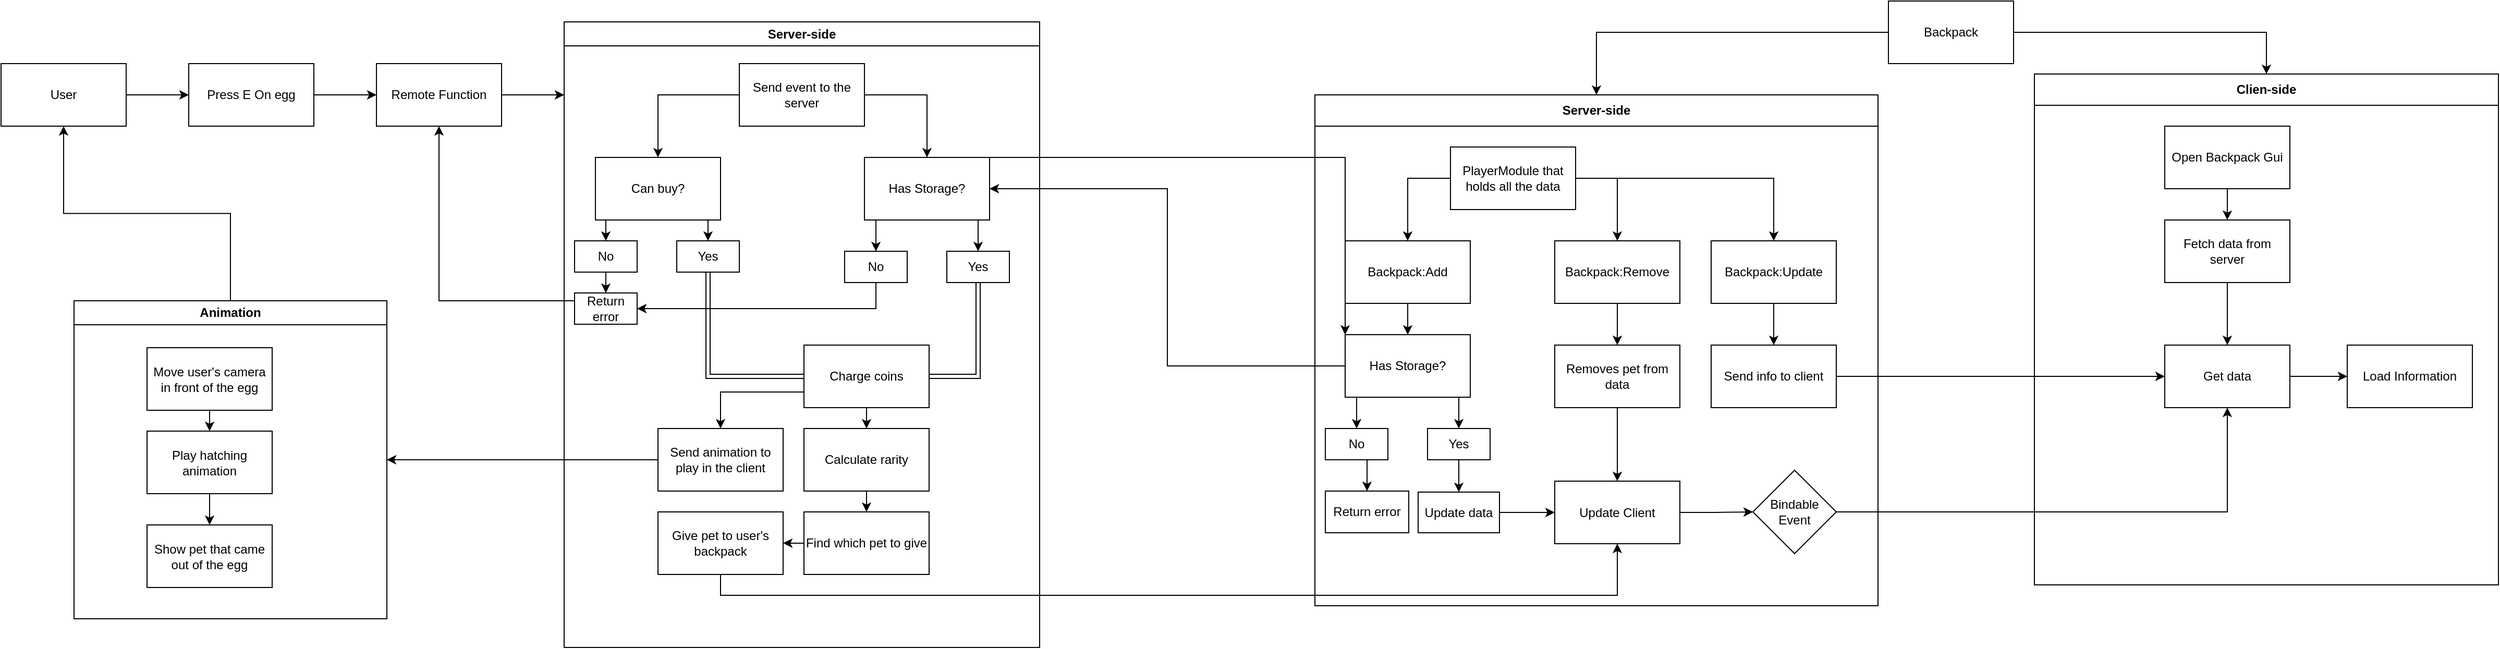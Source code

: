 <mxfile version="23.1.5" type="device">
  <diagram id="C5RBs43oDa-KdzZeNtuy" name="Page-1">
    <mxGraphModel dx="1793" dy="1055" grid="1" gridSize="10" guides="1" tooltips="1" connect="1" arrows="1" fold="1" page="1" pageScale="1" pageWidth="827" pageHeight="1169" math="0" shadow="0">
      <root>
        <mxCell id="WIyWlLk6GJQsqaUBKTNV-0" />
        <mxCell id="WIyWlLk6GJQsqaUBKTNV-1" parent="WIyWlLk6GJQsqaUBKTNV-0" />
        <mxCell id="LYepQbH3oenBu2mSsEh7-3" style="edgeStyle=orthogonalEdgeStyle;rounded=0;orthogonalLoop=1;jettySize=auto;html=1;exitX=1;exitY=0.5;exitDx=0;exitDy=0;" parent="WIyWlLk6GJQsqaUBKTNV-1" source="LYepQbH3oenBu2mSsEh7-1" target="LYepQbH3oenBu2mSsEh7-2" edge="1">
          <mxGeometry relative="1" as="geometry" />
        </mxCell>
        <mxCell id="LYepQbH3oenBu2mSsEh7-1" value="User" style="rounded=0;whiteSpace=wrap;html=1;" parent="WIyWlLk6GJQsqaUBKTNV-1" vertex="1">
          <mxGeometry x="70" y="80" width="120" height="60" as="geometry" />
        </mxCell>
        <mxCell id="LYepQbH3oenBu2mSsEh7-7" style="edgeStyle=orthogonalEdgeStyle;rounded=0;orthogonalLoop=1;jettySize=auto;html=1;exitX=1;exitY=0.5;exitDx=0;exitDy=0;entryX=0;entryY=0.5;entryDx=0;entryDy=0;" parent="WIyWlLk6GJQsqaUBKTNV-1" source="LYepQbH3oenBu2mSsEh7-2" target="LYepQbH3oenBu2mSsEh7-54" edge="1">
          <mxGeometry relative="1" as="geometry">
            <mxPoint x="450" y="110" as="targetPoint" />
          </mxGeometry>
        </mxCell>
        <mxCell id="LYepQbH3oenBu2mSsEh7-2" value="Press E On egg" style="rounded=0;whiteSpace=wrap;html=1;" parent="WIyWlLk6GJQsqaUBKTNV-1" vertex="1">
          <mxGeometry x="250" y="80" width="120" height="60" as="geometry" />
        </mxCell>
        <mxCell id="LYepQbH3oenBu2mSsEh7-5" value="Server-side" style="swimlane;whiteSpace=wrap;html=1;" parent="WIyWlLk6GJQsqaUBKTNV-1" vertex="1">
          <mxGeometry x="610" y="40" width="456" height="600" as="geometry" />
        </mxCell>
        <mxCell id="LYepQbH3oenBu2mSsEh7-16" style="edgeStyle=orthogonalEdgeStyle;rounded=0;orthogonalLoop=1;jettySize=auto;html=1;exitX=0;exitY=0.5;exitDx=0;exitDy=0;entryX=0.5;entryY=0;entryDx=0;entryDy=0;" parent="LYepQbH3oenBu2mSsEh7-5" source="LYepQbH3oenBu2mSsEh7-6" target="LYepQbH3oenBu2mSsEh7-8" edge="1">
          <mxGeometry relative="1" as="geometry" />
        </mxCell>
        <mxCell id="LYepQbH3oenBu2mSsEh7-19" style="edgeStyle=orthogonalEdgeStyle;rounded=0;orthogonalLoop=1;jettySize=auto;html=1;exitX=1;exitY=0.5;exitDx=0;exitDy=0;entryX=0.5;entryY=0;entryDx=0;entryDy=0;" parent="LYepQbH3oenBu2mSsEh7-5" source="LYepQbH3oenBu2mSsEh7-6" target="LYepQbH3oenBu2mSsEh7-18" edge="1">
          <mxGeometry relative="1" as="geometry" />
        </mxCell>
        <mxCell id="LYepQbH3oenBu2mSsEh7-6" value="Send event to the server" style="rounded=0;whiteSpace=wrap;html=1;" parent="LYepQbH3oenBu2mSsEh7-5" vertex="1">
          <mxGeometry x="168" y="40" width="120" height="60" as="geometry" />
        </mxCell>
        <mxCell id="LYepQbH3oenBu2mSsEh7-11" style="edgeStyle=orthogonalEdgeStyle;rounded=0;orthogonalLoop=1;jettySize=auto;html=1;exitX=0.25;exitY=1;exitDx=0;exitDy=0;entryX=0.5;entryY=0;entryDx=0;entryDy=0;" parent="LYepQbH3oenBu2mSsEh7-5" source="LYepQbH3oenBu2mSsEh7-8" target="LYepQbH3oenBu2mSsEh7-10" edge="1">
          <mxGeometry relative="1" as="geometry" />
        </mxCell>
        <mxCell id="LYepQbH3oenBu2mSsEh7-8" value="Can buy?" style="rounded=0;whiteSpace=wrap;html=1;" parent="LYepQbH3oenBu2mSsEh7-5" vertex="1">
          <mxGeometry x="30" y="130" width="120" height="60" as="geometry" />
        </mxCell>
        <mxCell id="LYepQbH3oenBu2mSsEh7-14" style="edgeStyle=orthogonalEdgeStyle;rounded=0;orthogonalLoop=1;jettySize=auto;html=1;exitX=0.5;exitY=1;exitDx=0;exitDy=0;entryX=0.5;entryY=0;entryDx=0;entryDy=0;" parent="LYepQbH3oenBu2mSsEh7-5" source="LYepQbH3oenBu2mSsEh7-10" target="LYepQbH3oenBu2mSsEh7-13" edge="1">
          <mxGeometry relative="1" as="geometry" />
        </mxCell>
        <mxCell id="LYepQbH3oenBu2mSsEh7-10" value="No" style="rounded=0;whiteSpace=wrap;html=1;" parent="LYepQbH3oenBu2mSsEh7-5" vertex="1">
          <mxGeometry x="10" y="210" width="60" height="30" as="geometry" />
        </mxCell>
        <mxCell id="LYepQbH3oenBu2mSsEh7-12" style="edgeStyle=orthogonalEdgeStyle;rounded=0;orthogonalLoop=1;jettySize=auto;html=1;exitX=0.75;exitY=1;exitDx=0;exitDy=0;entryX=0.5;entryY=0;entryDx=0;entryDy=0;" parent="LYepQbH3oenBu2mSsEh7-5" source="LYepQbH3oenBu2mSsEh7-8" target="LYepQbH3oenBu2mSsEh7-29" edge="1">
          <mxGeometry relative="1" as="geometry">
            <mxPoint x="132" y="207" as="targetPoint" />
          </mxGeometry>
        </mxCell>
        <mxCell id="LYepQbH3oenBu2mSsEh7-13" value="Return error" style="rounded=0;whiteSpace=wrap;html=1;" parent="LYepQbH3oenBu2mSsEh7-5" vertex="1">
          <mxGeometry x="10" y="260" width="60" height="30" as="geometry" />
        </mxCell>
        <mxCell id="LYepQbH3oenBu2mSsEh7-23" style="edgeStyle=orthogonalEdgeStyle;rounded=0;orthogonalLoop=1;jettySize=auto;html=1;exitX=0.25;exitY=1;exitDx=0;exitDy=0;entryX=0.5;entryY=0;entryDx=0;entryDy=0;" parent="LYepQbH3oenBu2mSsEh7-5" source="LYepQbH3oenBu2mSsEh7-18" target="LYepQbH3oenBu2mSsEh7-20" edge="1">
          <mxGeometry relative="1" as="geometry" />
        </mxCell>
        <mxCell id="LYepQbH3oenBu2mSsEh7-24" style="edgeStyle=orthogonalEdgeStyle;rounded=0;orthogonalLoop=1;jettySize=auto;html=1;exitX=0.75;exitY=1;exitDx=0;exitDy=0;entryX=0.5;entryY=0;entryDx=0;entryDy=0;" parent="LYepQbH3oenBu2mSsEh7-5" source="LYepQbH3oenBu2mSsEh7-18" target="LYepQbH3oenBu2mSsEh7-21" edge="1">
          <mxGeometry relative="1" as="geometry" />
        </mxCell>
        <mxCell id="LYepQbH3oenBu2mSsEh7-18" value="Has Storage?" style="rounded=0;whiteSpace=wrap;html=1;" parent="LYepQbH3oenBu2mSsEh7-5" vertex="1">
          <mxGeometry x="288" y="130" width="120" height="60" as="geometry" />
        </mxCell>
        <mxCell id="LYepQbH3oenBu2mSsEh7-27" style="edgeStyle=orthogonalEdgeStyle;rounded=0;orthogonalLoop=1;jettySize=auto;html=1;entryX=1;entryY=0.5;entryDx=0;entryDy=0;exitX=0.5;exitY=1;exitDx=0;exitDy=0;" parent="LYepQbH3oenBu2mSsEh7-5" source="LYepQbH3oenBu2mSsEh7-20" target="LYepQbH3oenBu2mSsEh7-13" edge="1">
          <mxGeometry relative="1" as="geometry">
            <mxPoint x="270" y="260" as="sourcePoint" />
          </mxGeometry>
        </mxCell>
        <mxCell id="LYepQbH3oenBu2mSsEh7-20" value="No" style="rounded=0;whiteSpace=wrap;html=1;" parent="LYepQbH3oenBu2mSsEh7-5" vertex="1">
          <mxGeometry x="269" y="220" width="60" height="30" as="geometry" />
        </mxCell>
        <mxCell id="LYepQbH3oenBu2mSsEh7-33" style="edgeStyle=orthogonalEdgeStyle;rounded=0;orthogonalLoop=1;jettySize=auto;html=1;exitX=0.5;exitY=1;exitDx=0;exitDy=0;entryX=1;entryY=0.5;entryDx=0;entryDy=0;shape=link;" parent="LYepQbH3oenBu2mSsEh7-5" source="LYepQbH3oenBu2mSsEh7-21" target="LYepQbH3oenBu2mSsEh7-40" edge="1">
          <mxGeometry relative="1" as="geometry" />
        </mxCell>
        <mxCell id="LYepQbH3oenBu2mSsEh7-21" value="Yes" style="rounded=0;whiteSpace=wrap;html=1;" parent="LYepQbH3oenBu2mSsEh7-5" vertex="1">
          <mxGeometry x="367" y="220" width="60" height="30" as="geometry" />
        </mxCell>
        <mxCell id="LYepQbH3oenBu2mSsEh7-32" style="edgeStyle=orthogonalEdgeStyle;rounded=0;orthogonalLoop=1;jettySize=auto;html=1;exitX=0.5;exitY=1;exitDx=0;exitDy=0;entryX=0;entryY=0.5;entryDx=0;entryDy=0;shape=link;" parent="LYepQbH3oenBu2mSsEh7-5" source="LYepQbH3oenBu2mSsEh7-29" target="LYepQbH3oenBu2mSsEh7-40" edge="1">
          <mxGeometry relative="1" as="geometry" />
        </mxCell>
        <mxCell id="LYepQbH3oenBu2mSsEh7-29" value="Yes" style="rounded=0;whiteSpace=wrap;html=1;" parent="LYepQbH3oenBu2mSsEh7-5" vertex="1">
          <mxGeometry x="108" y="210" width="60" height="30" as="geometry" />
        </mxCell>
        <mxCell id="LYepQbH3oenBu2mSsEh7-36" style="edgeStyle=orthogonalEdgeStyle;rounded=0;orthogonalLoop=1;jettySize=auto;html=1;exitX=0.5;exitY=1;exitDx=0;exitDy=0;entryX=0.5;entryY=0;entryDx=0;entryDy=0;" parent="LYepQbH3oenBu2mSsEh7-5" source="LYepQbH3oenBu2mSsEh7-31" target="LYepQbH3oenBu2mSsEh7-35" edge="1">
          <mxGeometry relative="1" as="geometry" />
        </mxCell>
        <mxCell id="LYepQbH3oenBu2mSsEh7-31" value="Calculate rarity" style="rounded=0;whiteSpace=wrap;html=1;" parent="LYepQbH3oenBu2mSsEh7-5" vertex="1">
          <mxGeometry x="230" y="390" width="120" height="60" as="geometry" />
        </mxCell>
        <mxCell id="LYepQbH3oenBu2mSsEh7-46" style="edgeStyle=orthogonalEdgeStyle;rounded=0;orthogonalLoop=1;jettySize=auto;html=1;exitX=0;exitY=0.5;exitDx=0;exitDy=0;entryX=1;entryY=0.5;entryDx=0;entryDy=0;" parent="LYepQbH3oenBu2mSsEh7-5" source="LYepQbH3oenBu2mSsEh7-35" target="LYepQbH3oenBu2mSsEh7-45" edge="1">
          <mxGeometry relative="1" as="geometry" />
        </mxCell>
        <mxCell id="LYepQbH3oenBu2mSsEh7-35" value="Find which pet to give" style="rounded=0;whiteSpace=wrap;html=1;" parent="LYepQbH3oenBu2mSsEh7-5" vertex="1">
          <mxGeometry x="230" y="470" width="120" height="60" as="geometry" />
        </mxCell>
        <mxCell id="LYepQbH3oenBu2mSsEh7-41" style="edgeStyle=orthogonalEdgeStyle;rounded=0;orthogonalLoop=1;jettySize=auto;html=1;exitX=0.5;exitY=1;exitDx=0;exitDy=0;entryX=0.5;entryY=0;entryDx=0;entryDy=0;" parent="LYepQbH3oenBu2mSsEh7-5" source="LYepQbH3oenBu2mSsEh7-40" target="LYepQbH3oenBu2mSsEh7-31" edge="1">
          <mxGeometry relative="1" as="geometry" />
        </mxCell>
        <mxCell id="LYepQbH3oenBu2mSsEh7-43" style="edgeStyle=orthogonalEdgeStyle;rounded=0;orthogonalLoop=1;jettySize=auto;html=1;exitX=0;exitY=0.75;exitDx=0;exitDy=0;entryX=0.5;entryY=0;entryDx=0;entryDy=0;" parent="LYepQbH3oenBu2mSsEh7-5" source="LYepQbH3oenBu2mSsEh7-40" target="LYepQbH3oenBu2mSsEh7-42" edge="1">
          <mxGeometry relative="1" as="geometry" />
        </mxCell>
        <mxCell id="LYepQbH3oenBu2mSsEh7-40" value="Charge coins" style="rounded=0;whiteSpace=wrap;html=1;" parent="LYepQbH3oenBu2mSsEh7-5" vertex="1">
          <mxGeometry x="230" y="310" width="120" height="60" as="geometry" />
        </mxCell>
        <mxCell id="LYepQbH3oenBu2mSsEh7-42" value="Send animation to play in the client" style="rounded=0;whiteSpace=wrap;html=1;" parent="LYepQbH3oenBu2mSsEh7-5" vertex="1">
          <mxGeometry x="90" y="390" width="120" height="60" as="geometry" />
        </mxCell>
        <mxCell id="LYepQbH3oenBu2mSsEh7-45" value="Give pet to user&#39;s backpack" style="rounded=0;whiteSpace=wrap;html=1;" parent="LYepQbH3oenBu2mSsEh7-5" vertex="1">
          <mxGeometry x="90" y="470" width="120" height="60" as="geometry" />
        </mxCell>
        <mxCell id="LYepQbH3oenBu2mSsEh7-15" style="edgeStyle=orthogonalEdgeStyle;rounded=0;orthogonalLoop=1;jettySize=auto;html=1;exitX=0;exitY=0.25;exitDx=0;exitDy=0;entryX=0.5;entryY=1;entryDx=0;entryDy=0;" parent="WIyWlLk6GJQsqaUBKTNV-1" source="LYepQbH3oenBu2mSsEh7-13" target="LYepQbH3oenBu2mSsEh7-54" edge="1">
          <mxGeometry relative="1" as="geometry" />
        </mxCell>
        <mxCell id="LYepQbH3oenBu2mSsEh7-44" style="edgeStyle=orthogonalEdgeStyle;rounded=0;orthogonalLoop=1;jettySize=auto;html=1;exitX=0;exitY=0.5;exitDx=0;exitDy=0;entryX=1;entryY=0.5;entryDx=0;entryDy=0;" parent="WIyWlLk6GJQsqaUBKTNV-1" source="LYepQbH3oenBu2mSsEh7-42" target="LYepQbH3oenBu2mSsEh7-47" edge="1">
          <mxGeometry relative="1" as="geometry">
            <mxPoint x="100" y="360" as="targetPoint" />
          </mxGeometry>
        </mxCell>
        <mxCell id="LYepQbH3oenBu2mSsEh7-115" style="edgeStyle=orthogonalEdgeStyle;rounded=0;orthogonalLoop=1;jettySize=auto;html=1;exitX=0.5;exitY=0;exitDx=0;exitDy=0;entryX=0.5;entryY=1;entryDx=0;entryDy=0;" parent="WIyWlLk6GJQsqaUBKTNV-1" source="LYepQbH3oenBu2mSsEh7-47" target="LYepQbH3oenBu2mSsEh7-1" edge="1">
          <mxGeometry relative="1" as="geometry" />
        </mxCell>
        <mxCell id="LYepQbH3oenBu2mSsEh7-47" value="Animation" style="swimlane;whiteSpace=wrap;html=1;" parent="WIyWlLk6GJQsqaUBKTNV-1" vertex="1">
          <mxGeometry x="140" y="307.5" width="300" height="305" as="geometry" />
        </mxCell>
        <mxCell id="LYepQbH3oenBu2mSsEh7-51" style="edgeStyle=orthogonalEdgeStyle;rounded=0;orthogonalLoop=1;jettySize=auto;html=1;exitX=0.5;exitY=1;exitDx=0;exitDy=0;entryX=0.5;entryY=0;entryDx=0;entryDy=0;" parent="LYepQbH3oenBu2mSsEh7-47" source="LYepQbH3oenBu2mSsEh7-48" target="LYepQbH3oenBu2mSsEh7-50" edge="1">
          <mxGeometry relative="1" as="geometry" />
        </mxCell>
        <mxCell id="LYepQbH3oenBu2mSsEh7-48" value="Move user&#39;s camera in front of the egg" style="rounded=0;whiteSpace=wrap;html=1;" parent="LYepQbH3oenBu2mSsEh7-47" vertex="1">
          <mxGeometry x="70" y="45" width="120" height="60" as="geometry" />
        </mxCell>
        <mxCell id="LYepQbH3oenBu2mSsEh7-53" style="edgeStyle=orthogonalEdgeStyle;rounded=0;orthogonalLoop=1;jettySize=auto;html=1;exitX=0.5;exitY=1;exitDx=0;exitDy=0;entryX=0.5;entryY=0;entryDx=0;entryDy=0;" parent="LYepQbH3oenBu2mSsEh7-47" source="LYepQbH3oenBu2mSsEh7-50" target="LYepQbH3oenBu2mSsEh7-52" edge="1">
          <mxGeometry relative="1" as="geometry" />
        </mxCell>
        <mxCell id="LYepQbH3oenBu2mSsEh7-50" value="Play hatching animation" style="rounded=0;whiteSpace=wrap;html=1;" parent="LYepQbH3oenBu2mSsEh7-47" vertex="1">
          <mxGeometry x="70" y="125" width="120" height="60" as="geometry" />
        </mxCell>
        <mxCell id="LYepQbH3oenBu2mSsEh7-52" value="Show pet that came out of the egg" style="rounded=0;whiteSpace=wrap;html=1;" parent="LYepQbH3oenBu2mSsEh7-47" vertex="1">
          <mxGeometry x="70" y="215" width="120" height="60" as="geometry" />
        </mxCell>
        <mxCell id="LYepQbH3oenBu2mSsEh7-54" value="Remote Function" style="rounded=0;whiteSpace=wrap;html=1;" parent="WIyWlLk6GJQsqaUBKTNV-1" vertex="1">
          <mxGeometry x="430" y="80" width="120" height="60" as="geometry" />
        </mxCell>
        <mxCell id="LYepQbH3oenBu2mSsEh7-56" style="edgeStyle=orthogonalEdgeStyle;rounded=0;orthogonalLoop=1;jettySize=auto;html=1;exitX=1;exitY=0.5;exitDx=0;exitDy=0;" parent="WIyWlLk6GJQsqaUBKTNV-1" source="LYepQbH3oenBu2mSsEh7-54" edge="1">
          <mxGeometry relative="1" as="geometry">
            <mxPoint x="610" y="110" as="targetPoint" />
          </mxGeometry>
        </mxCell>
        <mxCell id="LYepQbH3oenBu2mSsEh7-88" style="edgeStyle=orthogonalEdgeStyle;rounded=0;orthogonalLoop=1;jettySize=auto;html=1;exitX=0;exitY=0.5;exitDx=0;exitDy=0;entryX=0.5;entryY=0;entryDx=0;entryDy=0;" parent="WIyWlLk6GJQsqaUBKTNV-1" source="LYepQbH3oenBu2mSsEh7-57" target="LYepQbH3oenBu2mSsEh7-86" edge="1">
          <mxGeometry relative="1" as="geometry" />
        </mxCell>
        <mxCell id="LYepQbH3oenBu2mSsEh7-89" style="edgeStyle=orthogonalEdgeStyle;rounded=0;orthogonalLoop=1;jettySize=auto;html=1;exitX=1;exitY=0.5;exitDx=0;exitDy=0;entryX=0.5;entryY=0;entryDx=0;entryDy=0;" parent="WIyWlLk6GJQsqaUBKTNV-1" source="LYepQbH3oenBu2mSsEh7-57" target="LYepQbH3oenBu2mSsEh7-87" edge="1">
          <mxGeometry relative="1" as="geometry" />
        </mxCell>
        <mxCell id="LYepQbH3oenBu2mSsEh7-57" value="Backpack" style="rounded=0;whiteSpace=wrap;html=1;" parent="WIyWlLk6GJQsqaUBKTNV-1" vertex="1">
          <mxGeometry x="1880" y="20" width="120" height="60" as="geometry" />
        </mxCell>
        <mxCell id="LYepQbH3oenBu2mSsEh7-86" value="Server-side" style="swimlane;whiteSpace=wrap;html=1;startSize=30;" parent="WIyWlLk6GJQsqaUBKTNV-1" vertex="1">
          <mxGeometry x="1330" y="110" width="540" height="490" as="geometry" />
        </mxCell>
        <mxCell id="LYepQbH3oenBu2mSsEh7-95" style="edgeStyle=orthogonalEdgeStyle;rounded=0;orthogonalLoop=1;jettySize=auto;html=1;exitX=0;exitY=0.5;exitDx=0;exitDy=0;entryX=0.5;entryY=0;entryDx=0;entryDy=0;" parent="LYepQbH3oenBu2mSsEh7-86" source="LYepQbH3oenBu2mSsEh7-90" target="LYepQbH3oenBu2mSsEh7-93" edge="1">
          <mxGeometry relative="1" as="geometry" />
        </mxCell>
        <mxCell id="LYepQbH3oenBu2mSsEh7-97" style="edgeStyle=orthogonalEdgeStyle;rounded=0;orthogonalLoop=1;jettySize=auto;html=1;exitX=1;exitY=0.5;exitDx=0;exitDy=0;entryX=0.5;entryY=0;entryDx=0;entryDy=0;" parent="LYepQbH3oenBu2mSsEh7-86" source="LYepQbH3oenBu2mSsEh7-90" target="LYepQbH3oenBu2mSsEh7-96" edge="1">
          <mxGeometry relative="1" as="geometry" />
        </mxCell>
        <mxCell id="LYepQbH3oenBu2mSsEh7-121" style="edgeStyle=orthogonalEdgeStyle;rounded=0;orthogonalLoop=1;jettySize=auto;html=1;exitX=1;exitY=0.5;exitDx=0;exitDy=0;" parent="LYepQbH3oenBu2mSsEh7-86" source="LYepQbH3oenBu2mSsEh7-90" target="LYepQbH3oenBu2mSsEh7-122" edge="1">
          <mxGeometry relative="1" as="geometry">
            <mxPoint x="440" y="79.895" as="targetPoint" />
          </mxGeometry>
        </mxCell>
        <mxCell id="LYepQbH3oenBu2mSsEh7-90" value="PlayerModule that holds all the data" style="rounded=0;whiteSpace=wrap;html=1;" parent="LYepQbH3oenBu2mSsEh7-86" vertex="1">
          <mxGeometry x="130" y="50" width="120" height="60" as="geometry" />
        </mxCell>
        <mxCell id="LYepQbH3oenBu2mSsEh7-103" style="edgeStyle=orthogonalEdgeStyle;rounded=0;orthogonalLoop=1;jettySize=auto;html=1;exitX=0.5;exitY=1;exitDx=0;exitDy=0;entryX=0.5;entryY=0;entryDx=0;entryDy=0;" parent="LYepQbH3oenBu2mSsEh7-86" source="LYepQbH3oenBu2mSsEh7-93" target="LYepQbH3oenBu2mSsEh7-98" edge="1">
          <mxGeometry relative="1" as="geometry" />
        </mxCell>
        <mxCell id="LYepQbH3oenBu2mSsEh7-93" value="Backpack:Add" style="whiteSpace=wrap;html=1;rounded=0;" parent="LYepQbH3oenBu2mSsEh7-86" vertex="1">
          <mxGeometry x="29" y="140" width="120" height="60" as="geometry" />
        </mxCell>
        <mxCell id="LYepQbH3oenBu2mSsEh7-110" value="" style="edgeStyle=orthogonalEdgeStyle;rounded=0;orthogonalLoop=1;jettySize=auto;html=1;" parent="LYepQbH3oenBu2mSsEh7-86" source="LYepQbH3oenBu2mSsEh7-96" target="LYepQbH3oenBu2mSsEh7-109" edge="1">
          <mxGeometry relative="1" as="geometry" />
        </mxCell>
        <mxCell id="LYepQbH3oenBu2mSsEh7-96" value="Backpack:Remove" style="whiteSpace=wrap;html=1;rounded=0;" parent="LYepQbH3oenBu2mSsEh7-86" vertex="1">
          <mxGeometry x="230" y="140" width="120" height="60" as="geometry" />
        </mxCell>
        <mxCell id="LYepQbH3oenBu2mSsEh7-98" value="Has Storage?" style="rounded=0;whiteSpace=wrap;html=1;" parent="LYepQbH3oenBu2mSsEh7-86" vertex="1">
          <mxGeometry x="29" y="230" width="120" height="60" as="geometry" />
        </mxCell>
        <mxCell id="LYepQbH3oenBu2mSsEh7-104" style="edgeStyle=orthogonalEdgeStyle;rounded=0;orthogonalLoop=1;jettySize=auto;html=1;exitX=0.5;exitY=1;exitDx=0;exitDy=0;entryX=0.5;entryY=0;entryDx=0;entryDy=0;" parent="LYepQbH3oenBu2mSsEh7-86" source="LYepQbH3oenBu2mSsEh7-99" target="LYepQbH3oenBu2mSsEh7-105" edge="1">
          <mxGeometry relative="1" as="geometry">
            <mxPoint x="40" y="380" as="targetPoint" />
          </mxGeometry>
        </mxCell>
        <mxCell id="LYepQbH3oenBu2mSsEh7-99" value="No" style="rounded=0;whiteSpace=wrap;html=1;" parent="LYepQbH3oenBu2mSsEh7-86" vertex="1">
          <mxGeometry x="10" y="320" width="60" height="30" as="geometry" />
        </mxCell>
        <mxCell id="LYepQbH3oenBu2mSsEh7-107" value="" style="edgeStyle=orthogonalEdgeStyle;rounded=0;orthogonalLoop=1;jettySize=auto;html=1;" parent="LYepQbH3oenBu2mSsEh7-86" source="LYepQbH3oenBu2mSsEh7-100" target="LYepQbH3oenBu2mSsEh7-106" edge="1">
          <mxGeometry relative="1" as="geometry" />
        </mxCell>
        <mxCell id="LYepQbH3oenBu2mSsEh7-100" value="Yes" style="rounded=0;whiteSpace=wrap;html=1;" parent="LYepQbH3oenBu2mSsEh7-86" vertex="1">
          <mxGeometry x="108" y="320" width="60" height="30" as="geometry" />
        </mxCell>
        <mxCell id="LYepQbH3oenBu2mSsEh7-101" style="edgeStyle=orthogonalEdgeStyle;rounded=0;orthogonalLoop=1;jettySize=auto;html=1;exitX=0.75;exitY=1;exitDx=0;exitDy=0;entryX=0.5;entryY=0;entryDx=0;entryDy=0;" parent="LYepQbH3oenBu2mSsEh7-86" source="LYepQbH3oenBu2mSsEh7-98" target="LYepQbH3oenBu2mSsEh7-100" edge="1">
          <mxGeometry relative="1" as="geometry" />
        </mxCell>
        <mxCell id="LYepQbH3oenBu2mSsEh7-102" style="edgeStyle=orthogonalEdgeStyle;rounded=0;orthogonalLoop=1;jettySize=auto;html=1;exitX=0.25;exitY=1;exitDx=0;exitDy=0;entryX=0.5;entryY=0;entryDx=0;entryDy=0;" parent="LYepQbH3oenBu2mSsEh7-86" source="LYepQbH3oenBu2mSsEh7-98" target="LYepQbH3oenBu2mSsEh7-99" edge="1">
          <mxGeometry relative="1" as="geometry" />
        </mxCell>
        <mxCell id="LYepQbH3oenBu2mSsEh7-105" value="Return error" style="rounded=0;whiteSpace=wrap;html=1;" parent="LYepQbH3oenBu2mSsEh7-86" vertex="1">
          <mxGeometry x="10" y="380" width="80" height="40" as="geometry" />
        </mxCell>
        <mxCell id="LYepQbH3oenBu2mSsEh7-113" style="edgeStyle=orthogonalEdgeStyle;rounded=0;orthogonalLoop=1;jettySize=auto;html=1;exitX=1;exitY=0.5;exitDx=0;exitDy=0;entryX=0;entryY=0.5;entryDx=0;entryDy=0;" parent="LYepQbH3oenBu2mSsEh7-86" source="LYepQbH3oenBu2mSsEh7-106" target="LYepQbH3oenBu2mSsEh7-111" edge="1">
          <mxGeometry relative="1" as="geometry" />
        </mxCell>
        <mxCell id="LYepQbH3oenBu2mSsEh7-106" value="Update data" style="rounded=0;whiteSpace=wrap;html=1;" parent="LYepQbH3oenBu2mSsEh7-86" vertex="1">
          <mxGeometry x="99" y="381" width="78" height="39" as="geometry" />
        </mxCell>
        <mxCell id="LYepQbH3oenBu2mSsEh7-112" value="" style="edgeStyle=orthogonalEdgeStyle;rounded=0;orthogonalLoop=1;jettySize=auto;html=1;" parent="LYepQbH3oenBu2mSsEh7-86" source="LYepQbH3oenBu2mSsEh7-109" target="LYepQbH3oenBu2mSsEh7-111" edge="1">
          <mxGeometry relative="1" as="geometry" />
        </mxCell>
        <mxCell id="LYepQbH3oenBu2mSsEh7-109" value="Removes pet from data" style="whiteSpace=wrap;html=1;rounded=0;" parent="LYepQbH3oenBu2mSsEh7-86" vertex="1">
          <mxGeometry x="230" y="240" width="120" height="60" as="geometry" />
        </mxCell>
        <mxCell id="LYepQbH3oenBu2mSsEh7-142" value="" style="edgeStyle=orthogonalEdgeStyle;rounded=0;orthogonalLoop=1;jettySize=auto;html=1;" parent="LYepQbH3oenBu2mSsEh7-86" source="LYepQbH3oenBu2mSsEh7-111" target="LYepQbH3oenBu2mSsEh7-141" edge="1">
          <mxGeometry relative="1" as="geometry" />
        </mxCell>
        <mxCell id="LYepQbH3oenBu2mSsEh7-111" value="Update Client" style="rounded=0;whiteSpace=wrap;html=1;" parent="LYepQbH3oenBu2mSsEh7-86" vertex="1">
          <mxGeometry x="230" y="370.5" width="120" height="60" as="geometry" />
        </mxCell>
        <mxCell id="LYepQbH3oenBu2mSsEh7-125" value="" style="edgeStyle=orthogonalEdgeStyle;rounded=0;orthogonalLoop=1;jettySize=auto;html=1;" parent="LYepQbH3oenBu2mSsEh7-86" source="LYepQbH3oenBu2mSsEh7-122" target="LYepQbH3oenBu2mSsEh7-124" edge="1">
          <mxGeometry relative="1" as="geometry" />
        </mxCell>
        <mxCell id="LYepQbH3oenBu2mSsEh7-122" value="Backpack:Update" style="whiteSpace=wrap;html=1;rounded=0;" parent="LYepQbH3oenBu2mSsEh7-86" vertex="1">
          <mxGeometry x="380" y="140" width="120" height="60" as="geometry" />
        </mxCell>
        <mxCell id="LYepQbH3oenBu2mSsEh7-124" value="Send info to client" style="whiteSpace=wrap;html=1;rounded=0;" parent="LYepQbH3oenBu2mSsEh7-86" vertex="1">
          <mxGeometry x="380" y="240" width="120" height="60" as="geometry" />
        </mxCell>
        <mxCell id="LYepQbH3oenBu2mSsEh7-141" value="Bindable Event" style="rhombus;whiteSpace=wrap;html=1;rounded=0;" parent="LYepQbH3oenBu2mSsEh7-86" vertex="1">
          <mxGeometry x="420" y="360" width="80" height="80" as="geometry" />
        </mxCell>
        <mxCell id="LYepQbH3oenBu2mSsEh7-87" value="Clien-side" style="swimlane;whiteSpace=wrap;html=1;startSize=30;" parent="WIyWlLk6GJQsqaUBKTNV-1" vertex="1">
          <mxGeometry x="2020" y="90" width="445" height="490" as="geometry" />
        </mxCell>
        <mxCell id="LYepQbH3oenBu2mSsEh7-120" value="" style="edgeStyle=orthogonalEdgeStyle;rounded=0;orthogonalLoop=1;jettySize=auto;html=1;" parent="LYepQbH3oenBu2mSsEh7-87" source="LYepQbH3oenBu2mSsEh7-116" target="LYepQbH3oenBu2mSsEh7-119" edge="1">
          <mxGeometry relative="1" as="geometry" />
        </mxCell>
        <mxCell id="LYepQbH3oenBu2mSsEh7-116" value="Open Backpack Gui" style="rounded=0;whiteSpace=wrap;html=1;" parent="LYepQbH3oenBu2mSsEh7-87" vertex="1">
          <mxGeometry x="125" y="50" width="120" height="60" as="geometry" />
        </mxCell>
        <mxCell id="LYepQbH3oenBu2mSsEh7-144" style="edgeStyle=orthogonalEdgeStyle;rounded=0;orthogonalLoop=1;jettySize=auto;html=1;exitX=0.5;exitY=1;exitDx=0;exitDy=0;entryX=0.5;entryY=0;entryDx=0;entryDy=0;" parent="LYepQbH3oenBu2mSsEh7-87" source="LYepQbH3oenBu2mSsEh7-119" target="LYepQbH3oenBu2mSsEh7-128" edge="1">
          <mxGeometry relative="1" as="geometry" />
        </mxCell>
        <mxCell id="LYepQbH3oenBu2mSsEh7-119" value="Fetch data from server" style="rounded=0;whiteSpace=wrap;html=1;" parent="LYepQbH3oenBu2mSsEh7-87" vertex="1">
          <mxGeometry x="125" y="140" width="120" height="60" as="geometry" />
        </mxCell>
        <mxCell id="LYepQbH3oenBu2mSsEh7-131" value="" style="edgeStyle=orthogonalEdgeStyle;rounded=0;orthogonalLoop=1;jettySize=auto;html=1;" parent="LYepQbH3oenBu2mSsEh7-87" source="LYepQbH3oenBu2mSsEh7-128" target="LYepQbH3oenBu2mSsEh7-130" edge="1">
          <mxGeometry relative="1" as="geometry" />
        </mxCell>
        <mxCell id="LYepQbH3oenBu2mSsEh7-128" value="Get data" style="whiteSpace=wrap;html=1;rounded=0;" parent="LYepQbH3oenBu2mSsEh7-87" vertex="1">
          <mxGeometry x="125" y="260" width="120" height="60" as="geometry" />
        </mxCell>
        <mxCell id="LYepQbH3oenBu2mSsEh7-130" value="Load Information" style="whiteSpace=wrap;html=1;rounded=0;" parent="LYepQbH3oenBu2mSsEh7-87" vertex="1">
          <mxGeometry x="300" y="260" width="120" height="60" as="geometry" />
        </mxCell>
        <mxCell id="LYepQbH3oenBu2mSsEh7-114" style="edgeStyle=orthogonalEdgeStyle;rounded=0;orthogonalLoop=1;jettySize=auto;html=1;exitX=0.5;exitY=1;exitDx=0;exitDy=0;entryX=0.5;entryY=1;entryDx=0;entryDy=0;" parent="WIyWlLk6GJQsqaUBKTNV-1" source="LYepQbH3oenBu2mSsEh7-45" target="LYepQbH3oenBu2mSsEh7-111" edge="1">
          <mxGeometry relative="1" as="geometry" />
        </mxCell>
        <mxCell id="LYepQbH3oenBu2mSsEh7-127" style="edgeStyle=orthogonalEdgeStyle;rounded=0;orthogonalLoop=1;jettySize=auto;html=1;exitX=1;exitY=0.5;exitDx=0;exitDy=0;entryX=0;entryY=0.5;entryDx=0;entryDy=0;" parent="WIyWlLk6GJQsqaUBKTNV-1" source="LYepQbH3oenBu2mSsEh7-124" target="LYepQbH3oenBu2mSsEh7-128" edge="1">
          <mxGeometry relative="1" as="geometry">
            <mxPoint x="2110" y="380.421" as="targetPoint" />
          </mxGeometry>
        </mxCell>
        <mxCell id="LYepQbH3oenBu2mSsEh7-143" style="edgeStyle=orthogonalEdgeStyle;rounded=0;orthogonalLoop=1;jettySize=auto;html=1;exitX=1;exitY=0.5;exitDx=0;exitDy=0;entryX=0.5;entryY=1;entryDx=0;entryDy=0;" parent="WIyWlLk6GJQsqaUBKTNV-1" source="LYepQbH3oenBu2mSsEh7-141" target="LYepQbH3oenBu2mSsEh7-128" edge="1">
          <mxGeometry relative="1" as="geometry" />
        </mxCell>
        <mxCell id="9Z_NA9bLC8QeLtHIolMp-3" style="edgeStyle=orthogonalEdgeStyle;rounded=0;orthogonalLoop=1;jettySize=auto;html=1;exitX=1;exitY=0;exitDx=0;exitDy=0;entryX=0;entryY=0;entryDx=0;entryDy=0;" edge="1" parent="WIyWlLk6GJQsqaUBKTNV-1" source="LYepQbH3oenBu2mSsEh7-18" target="LYepQbH3oenBu2mSsEh7-98">
          <mxGeometry relative="1" as="geometry">
            <Array as="points">
              <mxPoint x="1359" y="170" />
            </Array>
          </mxGeometry>
        </mxCell>
        <mxCell id="9Z_NA9bLC8QeLtHIolMp-4" style="edgeStyle=orthogonalEdgeStyle;rounded=0;orthogonalLoop=1;jettySize=auto;html=1;exitX=0;exitY=0.5;exitDx=0;exitDy=0;entryX=1;entryY=0.5;entryDx=0;entryDy=0;" edge="1" parent="WIyWlLk6GJQsqaUBKTNV-1" source="LYepQbH3oenBu2mSsEh7-98" target="LYepQbH3oenBu2mSsEh7-18">
          <mxGeometry relative="1" as="geometry" />
        </mxCell>
      </root>
    </mxGraphModel>
  </diagram>
</mxfile>
